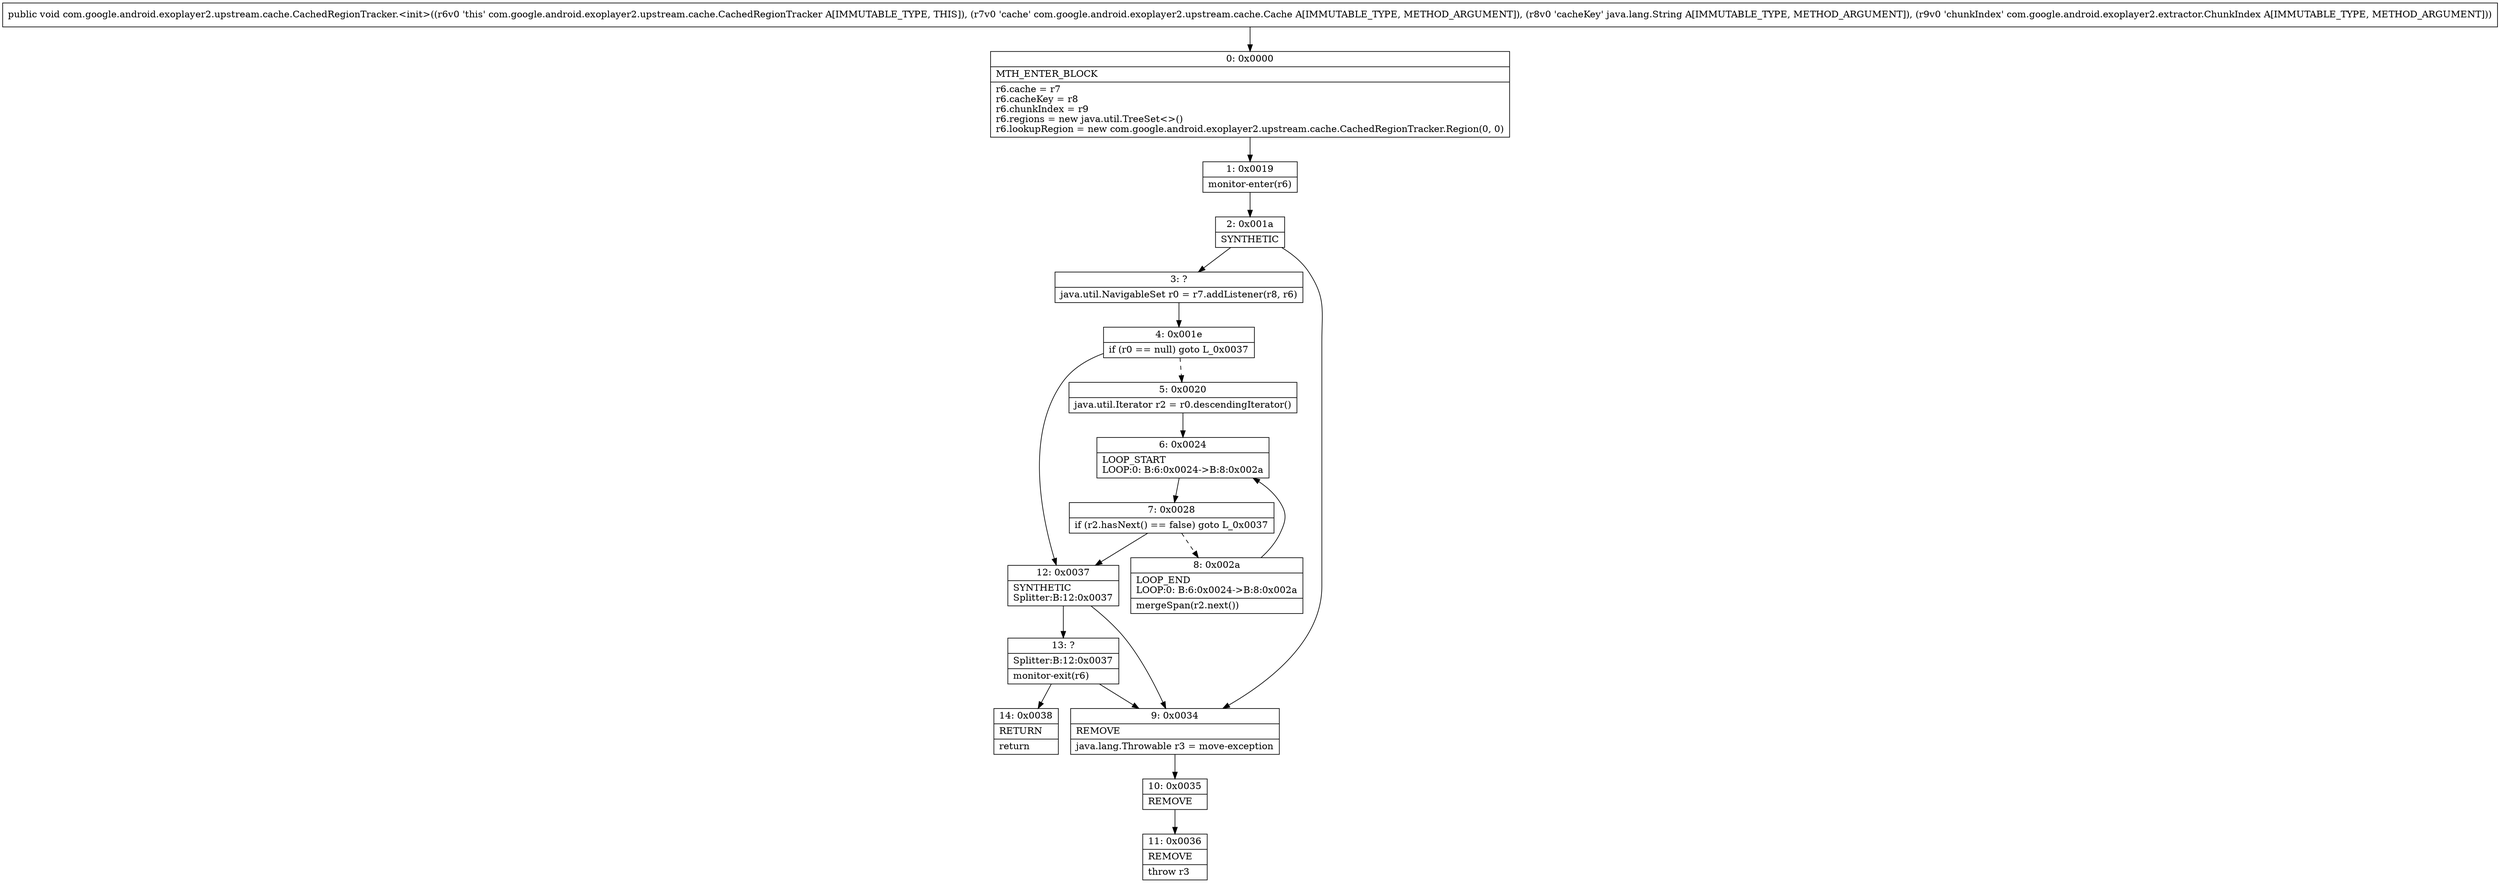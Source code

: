 digraph "CFG forcom.google.android.exoplayer2.upstream.cache.CachedRegionTracker.\<init\>(Lcom\/google\/android\/exoplayer2\/upstream\/cache\/Cache;Ljava\/lang\/String;Lcom\/google\/android\/exoplayer2\/extractor\/ChunkIndex;)V" {
Node_0 [shape=record,label="{0\:\ 0x0000|MTH_ENTER_BLOCK\l|r6.cache = r7\lr6.cacheKey = r8\lr6.chunkIndex = r9\lr6.regions = new java.util.TreeSet\<\>()\lr6.lookupRegion = new com.google.android.exoplayer2.upstream.cache.CachedRegionTracker.Region(0, 0)\l}"];
Node_1 [shape=record,label="{1\:\ 0x0019|monitor\-enter(r6)\l}"];
Node_2 [shape=record,label="{2\:\ 0x001a|SYNTHETIC\l}"];
Node_3 [shape=record,label="{3\:\ ?|java.util.NavigableSet r0 = r7.addListener(r8, r6)\l}"];
Node_4 [shape=record,label="{4\:\ 0x001e|if (r0 == null) goto L_0x0037\l}"];
Node_5 [shape=record,label="{5\:\ 0x0020|java.util.Iterator r2 = r0.descendingIterator()\l}"];
Node_6 [shape=record,label="{6\:\ 0x0024|LOOP_START\lLOOP:0: B:6:0x0024\-\>B:8:0x002a\l}"];
Node_7 [shape=record,label="{7\:\ 0x0028|if (r2.hasNext() == false) goto L_0x0037\l}"];
Node_8 [shape=record,label="{8\:\ 0x002a|LOOP_END\lLOOP:0: B:6:0x0024\-\>B:8:0x002a\l|mergeSpan(r2.next())\l}"];
Node_9 [shape=record,label="{9\:\ 0x0034|REMOVE\l|java.lang.Throwable r3 = move\-exception\l}"];
Node_10 [shape=record,label="{10\:\ 0x0035|REMOVE\l}"];
Node_11 [shape=record,label="{11\:\ 0x0036|REMOVE\l|throw r3\l}"];
Node_12 [shape=record,label="{12\:\ 0x0037|SYNTHETIC\lSplitter:B:12:0x0037\l}"];
Node_13 [shape=record,label="{13\:\ ?|Splitter:B:12:0x0037\l|monitor\-exit(r6)\l}"];
Node_14 [shape=record,label="{14\:\ 0x0038|RETURN\l|return\l}"];
MethodNode[shape=record,label="{public void com.google.android.exoplayer2.upstream.cache.CachedRegionTracker.\<init\>((r6v0 'this' com.google.android.exoplayer2.upstream.cache.CachedRegionTracker A[IMMUTABLE_TYPE, THIS]), (r7v0 'cache' com.google.android.exoplayer2.upstream.cache.Cache A[IMMUTABLE_TYPE, METHOD_ARGUMENT]), (r8v0 'cacheKey' java.lang.String A[IMMUTABLE_TYPE, METHOD_ARGUMENT]), (r9v0 'chunkIndex' com.google.android.exoplayer2.extractor.ChunkIndex A[IMMUTABLE_TYPE, METHOD_ARGUMENT])) }"];
MethodNode -> Node_0;
Node_0 -> Node_1;
Node_1 -> Node_2;
Node_2 -> Node_3;
Node_2 -> Node_9;
Node_3 -> Node_4;
Node_4 -> Node_5[style=dashed];
Node_4 -> Node_12;
Node_5 -> Node_6;
Node_6 -> Node_7;
Node_7 -> Node_8[style=dashed];
Node_7 -> Node_12;
Node_8 -> Node_6;
Node_9 -> Node_10;
Node_10 -> Node_11;
Node_12 -> Node_13;
Node_12 -> Node_9;
Node_13 -> Node_14;
Node_13 -> Node_9;
}


